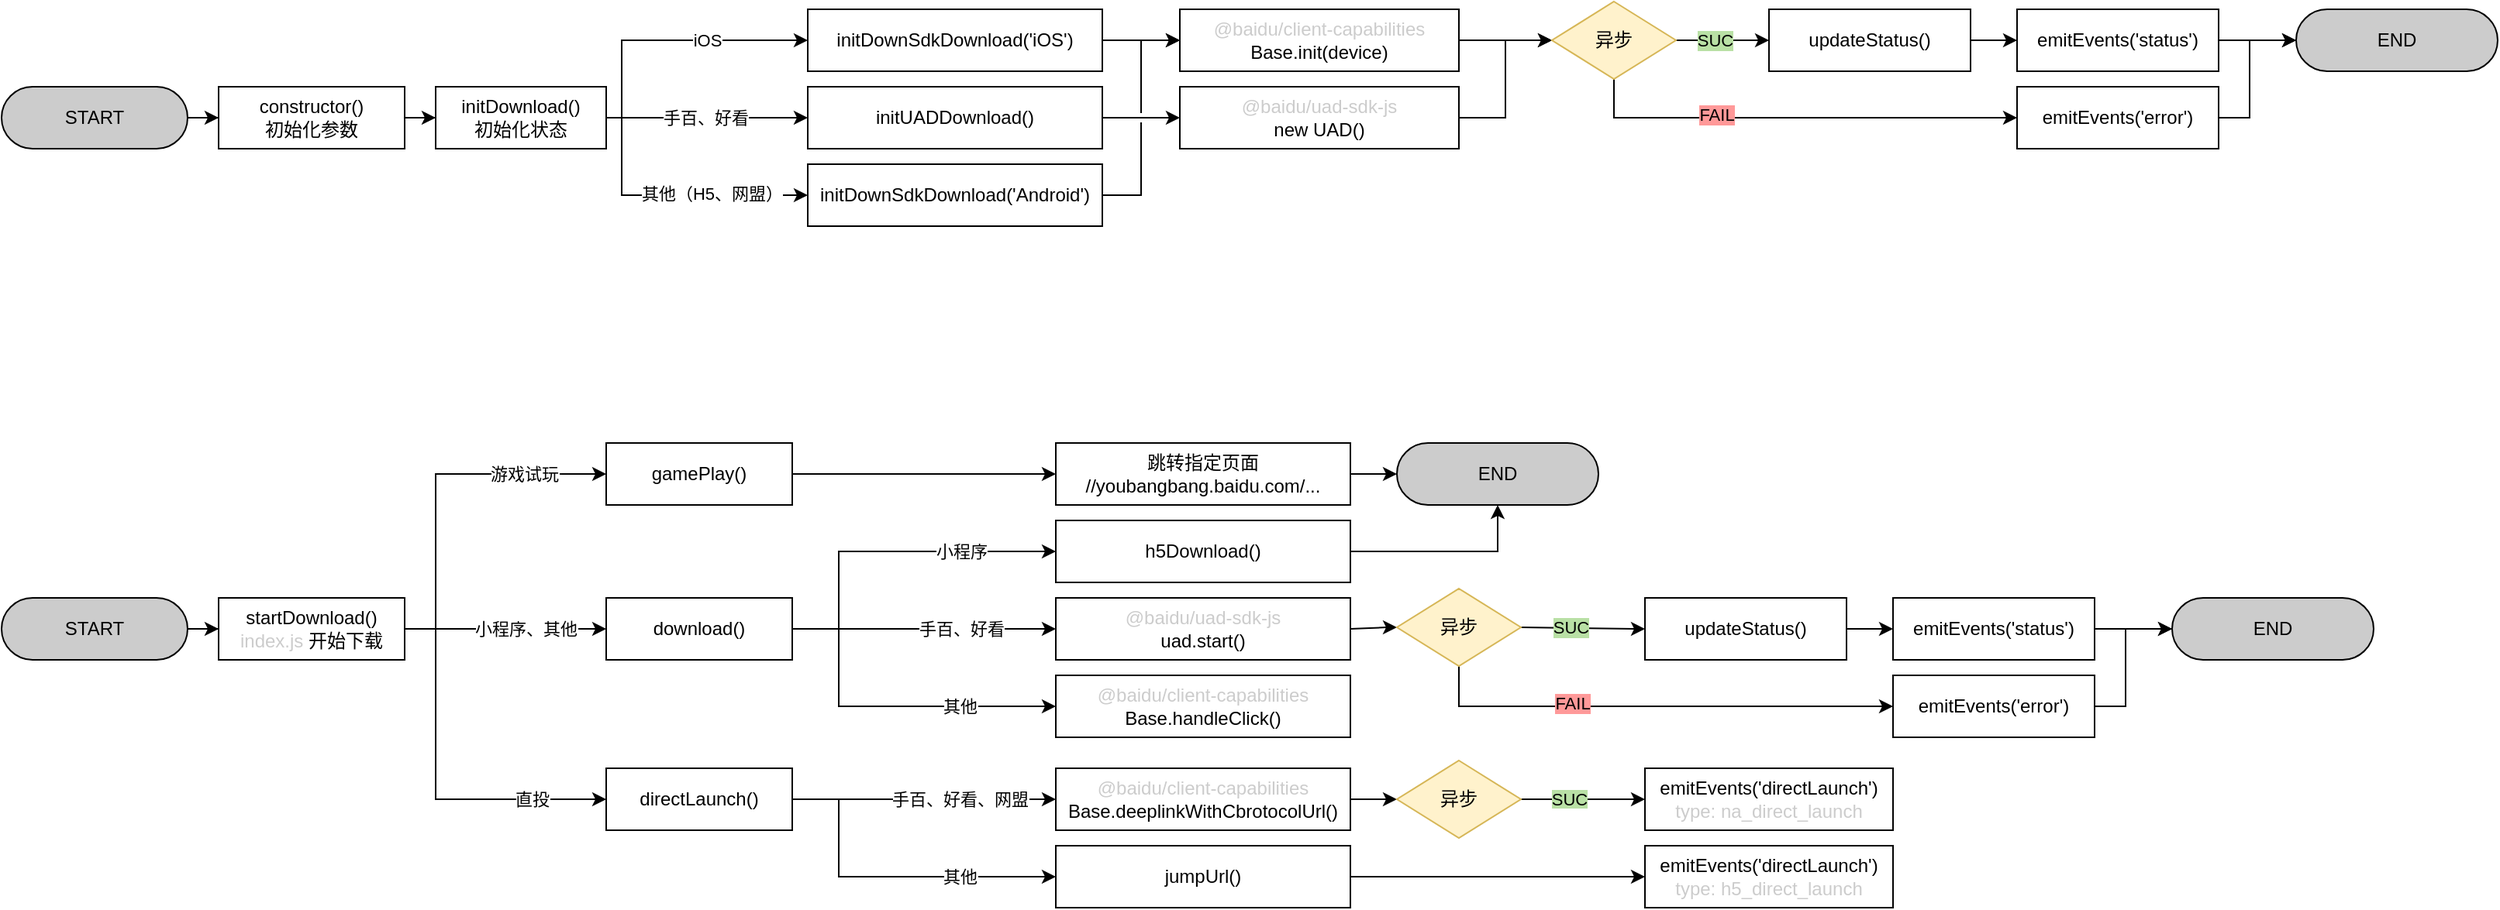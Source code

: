 <mxfile version="14.5.1" type="github">
  <diagram id="csZdatbT-MLVtHTUtJWY" name="第 1 页">
    <mxGraphModel dx="898" dy="623" grid="1" gridSize="10" guides="1" tooltips="1" connect="1" arrows="1" fold="1" page="1" pageScale="1" pageWidth="1169" pageHeight="827" math="0" shadow="0">
      <root>
        <mxCell id="0" />
        <mxCell id="1" parent="0" />
        <mxCell id="Eo1RPKwqrtq_0uB-Q4vs-5" value="" style="edgeStyle=orthogonalEdgeStyle;rounded=0;orthogonalLoop=1;jettySize=auto;html=1;" edge="1" parent="1" source="Eo1RPKwqrtq_0uB-Q4vs-3" target="Eo1RPKwqrtq_0uB-Q4vs-4">
          <mxGeometry relative="1" as="geometry" />
        </mxCell>
        <mxCell id="Eo1RPKwqrtq_0uB-Q4vs-3" value="START" style="rounded=1;whiteSpace=wrap;html=1;arcSize=50;fillColor=#CCCCCC;" vertex="1" parent="1">
          <mxGeometry x="40" y="90" width="120" height="40" as="geometry" />
        </mxCell>
        <mxCell id="Eo1RPKwqrtq_0uB-Q4vs-7" value="" style="edgeStyle=orthogonalEdgeStyle;rounded=0;orthogonalLoop=1;jettySize=auto;html=1;" edge="1" parent="1" source="Eo1RPKwqrtq_0uB-Q4vs-4" target="Eo1RPKwqrtq_0uB-Q4vs-6">
          <mxGeometry relative="1" as="geometry" />
        </mxCell>
        <mxCell id="Eo1RPKwqrtq_0uB-Q4vs-4" value="constructor()&lt;br&gt;初始化参数" style="rounded=1;whiteSpace=wrap;html=1;arcSize=0;" vertex="1" parent="1">
          <mxGeometry x="180" y="90" width="120" height="40" as="geometry" />
        </mxCell>
        <mxCell id="Eo1RPKwqrtq_0uB-Q4vs-10" value="" style="edgeStyle=orthogonalEdgeStyle;rounded=0;orthogonalLoop=1;jettySize=auto;html=1;" edge="1" parent="1" source="Eo1RPKwqrtq_0uB-Q4vs-6" target="Eo1RPKwqrtq_0uB-Q4vs-8">
          <mxGeometry relative="1" as="geometry">
            <Array as="points">
              <mxPoint x="440" y="110" />
              <mxPoint x="440" y="60" />
            </Array>
          </mxGeometry>
        </mxCell>
        <mxCell id="Eo1RPKwqrtq_0uB-Q4vs-11" value="iOS" style="edgeLabel;html=1;align=center;verticalAlign=middle;resizable=0;points=[];" vertex="1" connectable="0" parent="Eo1RPKwqrtq_0uB-Q4vs-10">
          <mxGeometry y="1" relative="1" as="geometry">
            <mxPoint x="25" y="1" as="offset" />
          </mxGeometry>
        </mxCell>
        <mxCell id="Eo1RPKwqrtq_0uB-Q4vs-22" value="" style="edgeStyle=orthogonalEdgeStyle;rounded=0;orthogonalLoop=1;jettySize=auto;html=1;" edge="1" parent="1" source="Eo1RPKwqrtq_0uB-Q4vs-6" target="Eo1RPKwqrtq_0uB-Q4vs-21">
          <mxGeometry relative="1" as="geometry" />
        </mxCell>
        <mxCell id="Eo1RPKwqrtq_0uB-Q4vs-26" value="手百、好看" style="edgeLabel;html=1;align=center;verticalAlign=middle;resizable=0;points=[];" vertex="1" connectable="0" parent="Eo1RPKwqrtq_0uB-Q4vs-22">
          <mxGeometry x="-0.2" y="-4" relative="1" as="geometry">
            <mxPoint x="12" y="-4" as="offset" />
          </mxGeometry>
        </mxCell>
        <mxCell id="Eo1RPKwqrtq_0uB-Q4vs-28" style="edgeStyle=orthogonalEdgeStyle;rounded=0;orthogonalLoop=1;jettySize=auto;html=1;entryX=0;entryY=0.5;entryDx=0;entryDy=0;" edge="1" parent="1" source="Eo1RPKwqrtq_0uB-Q4vs-6" target="Eo1RPKwqrtq_0uB-Q4vs-27">
          <mxGeometry relative="1" as="geometry">
            <Array as="points">
              <mxPoint x="440" y="110" />
              <mxPoint x="440" y="160" />
            </Array>
          </mxGeometry>
        </mxCell>
        <mxCell id="Eo1RPKwqrtq_0uB-Q4vs-29" value="其他（H5、网盟）" style="edgeLabel;html=1;align=center;verticalAlign=middle;resizable=0;points=[];" vertex="1" connectable="0" parent="Eo1RPKwqrtq_0uB-Q4vs-28">
          <mxGeometry x="0.306" y="1" relative="1" as="geometry">
            <mxPoint as="offset" />
          </mxGeometry>
        </mxCell>
        <mxCell id="Eo1RPKwqrtq_0uB-Q4vs-6" value="initDownload()&lt;br&gt;初始化状态" style="rounded=1;whiteSpace=wrap;html=1;arcSize=0;" vertex="1" parent="1">
          <mxGeometry x="320" y="90" width="110" height="40" as="geometry" />
        </mxCell>
        <mxCell id="Eo1RPKwqrtq_0uB-Q4vs-31" value="" style="edgeStyle=orthogonalEdgeStyle;rounded=0;orthogonalLoop=1;jettySize=auto;html=1;" edge="1" parent="1" source="Eo1RPKwqrtq_0uB-Q4vs-8" target="Eo1RPKwqrtq_0uB-Q4vs-30">
          <mxGeometry relative="1" as="geometry" />
        </mxCell>
        <mxCell id="Eo1RPKwqrtq_0uB-Q4vs-8" value="initDownSdkDownload(&#39;iOS&#39;)" style="whiteSpace=wrap;html=1;rounded=1;arcSize=0;" vertex="1" parent="1">
          <mxGeometry x="560" y="40" width="190" height="40" as="geometry" />
        </mxCell>
        <mxCell id="Eo1RPKwqrtq_0uB-Q4vs-43" value="" style="edgeStyle=orthogonalEdgeStyle;rounded=0;orthogonalLoop=1;jettySize=auto;html=1;jumpStyle=arc;" edge="1" parent="1" source="Eo1RPKwqrtq_0uB-Q4vs-21" target="Eo1RPKwqrtq_0uB-Q4vs-42">
          <mxGeometry relative="1" as="geometry" />
        </mxCell>
        <mxCell id="Eo1RPKwqrtq_0uB-Q4vs-21" value="initUADDownload()" style="rounded=1;whiteSpace=wrap;html=1;arcSize=0;" vertex="1" parent="1">
          <mxGeometry x="560" y="90" width="190" height="40" as="geometry" />
        </mxCell>
        <mxCell id="Eo1RPKwqrtq_0uB-Q4vs-32" style="edgeStyle=orthogonalEdgeStyle;rounded=0;orthogonalLoop=1;jettySize=auto;html=1;entryX=0;entryY=0.5;entryDx=0;entryDy=0;jumpStyle=gap;" edge="1" parent="1" source="Eo1RPKwqrtq_0uB-Q4vs-27" target="Eo1RPKwqrtq_0uB-Q4vs-30">
          <mxGeometry relative="1" as="geometry" />
        </mxCell>
        <mxCell id="Eo1RPKwqrtq_0uB-Q4vs-27" value="initDownSdkDownload(&#39;Android&#39;)" style="rounded=1;whiteSpace=wrap;html=1;arcSize=0;" vertex="1" parent="1">
          <mxGeometry x="560" y="140" width="190" height="40" as="geometry" />
        </mxCell>
        <mxCell id="Eo1RPKwqrtq_0uB-Q4vs-67" value="" style="edgeStyle=orthogonalEdgeStyle;rounded=0;jumpStyle=gap;orthogonalLoop=1;jettySize=auto;html=1;fontColor=#000000;" edge="1" parent="1" source="Eo1RPKwqrtq_0uB-Q4vs-30" target="Eo1RPKwqrtq_0uB-Q4vs-65">
          <mxGeometry relative="1" as="geometry" />
        </mxCell>
        <mxCell id="Eo1RPKwqrtq_0uB-Q4vs-30" value="&lt;font color=&quot;#cccccc&quot;&gt;@baidu/client-capabilities&lt;br&gt;&lt;/font&gt;Base.init(device)" style="whiteSpace=wrap;html=1;rounded=1;arcSize=0;" vertex="1" parent="1">
          <mxGeometry x="800" y="40" width="180" height="40" as="geometry" />
        </mxCell>
        <mxCell id="Eo1RPKwqrtq_0uB-Q4vs-36" value="" style="edgeStyle=orthogonalEdgeStyle;rounded=0;orthogonalLoop=1;jettySize=auto;html=1;" edge="1" parent="1" source="Eo1RPKwqrtq_0uB-Q4vs-33" target="Eo1RPKwqrtq_0uB-Q4vs-35">
          <mxGeometry relative="1" as="geometry" />
        </mxCell>
        <mxCell id="Eo1RPKwqrtq_0uB-Q4vs-33" value="updateStatus()" style="whiteSpace=wrap;html=1;rounded=1;arcSize=0;" vertex="1" parent="1">
          <mxGeometry x="1180" y="40" width="130" height="40" as="geometry" />
        </mxCell>
        <mxCell id="Eo1RPKwqrtq_0uB-Q4vs-51" value="" style="edgeStyle=orthogonalEdgeStyle;rounded=0;jumpStyle=gap;orthogonalLoop=1;jettySize=auto;html=1;fontColor=#000000;" edge="1" parent="1" source="Eo1RPKwqrtq_0uB-Q4vs-35" target="Eo1RPKwqrtq_0uB-Q4vs-50">
          <mxGeometry relative="1" as="geometry" />
        </mxCell>
        <mxCell id="Eo1RPKwqrtq_0uB-Q4vs-35" value="emitEvents(&#39;status&#39;)" style="whiteSpace=wrap;html=1;rounded=1;arcSize=0;" vertex="1" parent="1">
          <mxGeometry x="1340" y="40" width="130" height="40" as="geometry" />
        </mxCell>
        <mxCell id="Eo1RPKwqrtq_0uB-Q4vs-68" value="" style="edgeStyle=orthogonalEdgeStyle;rounded=0;jumpStyle=gap;orthogonalLoop=1;jettySize=auto;html=1;fontColor=#000000;entryX=0;entryY=0.5;entryDx=0;entryDy=0;" edge="1" parent="1" source="Eo1RPKwqrtq_0uB-Q4vs-42" target="Eo1RPKwqrtq_0uB-Q4vs-65">
          <mxGeometry relative="1" as="geometry" />
        </mxCell>
        <mxCell id="Eo1RPKwqrtq_0uB-Q4vs-42" value="&lt;font color=&quot;#cccccc&quot;&gt;@baidu/uad-sdk-js&lt;br&gt;&lt;/font&gt;new UAD()" style="rounded=1;whiteSpace=wrap;html=1;arcSize=0;" vertex="1" parent="1">
          <mxGeometry x="800" y="90" width="180" height="40" as="geometry" />
        </mxCell>
        <mxCell id="Eo1RPKwqrtq_0uB-Q4vs-50" value="END" style="whiteSpace=wrap;html=1;rounded=1;arcSize=50;fillColor=#CCCCCC;" vertex="1" parent="1">
          <mxGeometry x="1520" y="40" width="130" height="40" as="geometry" />
        </mxCell>
        <mxCell id="Eo1RPKwqrtq_0uB-Q4vs-69" value="" style="edgeStyle=orthogonalEdgeStyle;rounded=0;jumpStyle=gap;orthogonalLoop=1;jettySize=auto;html=1;fontColor=#000000;" edge="1" parent="1" source="Eo1RPKwqrtq_0uB-Q4vs-65" target="Eo1RPKwqrtq_0uB-Q4vs-33">
          <mxGeometry relative="1" as="geometry" />
        </mxCell>
        <mxCell id="Eo1RPKwqrtq_0uB-Q4vs-70" value="SUC" style="edgeLabel;html=1;align=center;verticalAlign=middle;resizable=0;points=[];fontColor=#000000;labelBackgroundColor=#B9E0A5;" vertex="1" connectable="0" parent="Eo1RPKwqrtq_0uB-Q4vs-69">
          <mxGeometry x="-0.333" y="-2" relative="1" as="geometry">
            <mxPoint x="5" y="-2" as="offset" />
          </mxGeometry>
        </mxCell>
        <mxCell id="Eo1RPKwqrtq_0uB-Q4vs-72" style="edgeStyle=orthogonalEdgeStyle;rounded=0;jumpStyle=gap;orthogonalLoop=1;jettySize=auto;html=1;entryX=0;entryY=0.5;entryDx=0;entryDy=0;fontColor=#000000;exitX=0.5;exitY=1;exitDx=0;exitDy=0;" edge="1" parent="1" source="Eo1RPKwqrtq_0uB-Q4vs-65" target="Eo1RPKwqrtq_0uB-Q4vs-71">
          <mxGeometry relative="1" as="geometry" />
        </mxCell>
        <mxCell id="Eo1RPKwqrtq_0uB-Q4vs-73" value="FAIL" style="edgeLabel;html=1;align=center;verticalAlign=middle;resizable=0;points=[];fontColor=#000000;labelBackgroundColor=#FF9999;" vertex="1" connectable="0" parent="Eo1RPKwqrtq_0uB-Q4vs-72">
          <mxGeometry x="-0.27" y="-3" relative="1" as="geometry">
            <mxPoint x="-13" y="-5" as="offset" />
          </mxGeometry>
        </mxCell>
        <mxCell id="Eo1RPKwqrtq_0uB-Q4vs-65" value="异步" style="rhombus;whiteSpace=wrap;html=1;labelBackgroundColor=none;fillColor=#fff2cc;strokeColor=#d6b656;" vertex="1" parent="1">
          <mxGeometry x="1040" y="35" width="80" height="50" as="geometry" />
        </mxCell>
        <mxCell id="Eo1RPKwqrtq_0uB-Q4vs-74" style="edgeStyle=orthogonalEdgeStyle;rounded=0;jumpStyle=gap;orthogonalLoop=1;jettySize=auto;html=1;fontColor=#000000;entryX=0;entryY=0.5;entryDx=0;entryDy=0;" edge="1" parent="1" source="Eo1RPKwqrtq_0uB-Q4vs-71" target="Eo1RPKwqrtq_0uB-Q4vs-50">
          <mxGeometry relative="1" as="geometry">
            <mxPoint x="1490" y="60" as="targetPoint" />
            <Array as="points">
              <mxPoint x="1490" y="110" />
              <mxPoint x="1490" y="60" />
            </Array>
          </mxGeometry>
        </mxCell>
        <mxCell id="Eo1RPKwqrtq_0uB-Q4vs-71" value="emitEvents(&#39;error&#39;)" style="whiteSpace=wrap;html=1;rounded=1;arcSize=0;" vertex="1" parent="1">
          <mxGeometry x="1340" y="90" width="130" height="40" as="geometry" />
        </mxCell>
        <mxCell id="Eo1RPKwqrtq_0uB-Q4vs-78" value="" style="edgeStyle=orthogonalEdgeStyle;rounded=0;jumpStyle=gap;orthogonalLoop=1;jettySize=auto;html=1;fontColor=#000000;" edge="1" parent="1" source="Eo1RPKwqrtq_0uB-Q4vs-76" target="Eo1RPKwqrtq_0uB-Q4vs-77">
          <mxGeometry relative="1" as="geometry" />
        </mxCell>
        <mxCell id="Eo1RPKwqrtq_0uB-Q4vs-76" value="START" style="rounded=1;whiteSpace=wrap;html=1;arcSize=50;fillColor=#CCCCCC;" vertex="1" parent="1">
          <mxGeometry x="40" y="420" width="120" height="40" as="geometry" />
        </mxCell>
        <mxCell id="Eo1RPKwqrtq_0uB-Q4vs-82" value="" style="edgeStyle=orthogonalEdgeStyle;rounded=0;jumpStyle=gap;orthogonalLoop=1;jettySize=auto;html=1;fontColor=#000000;entryX=0;entryY=0.5;entryDx=0;entryDy=0;" edge="1" parent="1" source="Eo1RPKwqrtq_0uB-Q4vs-77" target="Eo1RPKwqrtq_0uB-Q4vs-81">
          <mxGeometry relative="1" as="geometry" />
        </mxCell>
        <mxCell id="Eo1RPKwqrtq_0uB-Q4vs-83" value="小程序、其他" style="edgeLabel;html=1;align=center;verticalAlign=middle;resizable=0;points=[];fontColor=#000000;" vertex="1" connectable="0" parent="Eo1RPKwqrtq_0uB-Q4vs-82">
          <mxGeometry x="-0.414" y="4" relative="1" as="geometry">
            <mxPoint x="40" y="4" as="offset" />
          </mxGeometry>
        </mxCell>
        <mxCell id="Eo1RPKwqrtq_0uB-Q4vs-84" style="edgeStyle=orthogonalEdgeStyle;rounded=0;jumpStyle=gap;orthogonalLoop=1;jettySize=auto;html=1;fontColor=#000000;entryX=0;entryY=0.5;entryDx=0;entryDy=0;exitX=1;exitY=0.5;exitDx=0;exitDy=0;" edge="1" parent="1" source="Eo1RPKwqrtq_0uB-Q4vs-77" target="Eo1RPKwqrtq_0uB-Q4vs-85">
          <mxGeometry relative="1" as="geometry">
            <mxPoint x="350" y="470" as="targetPoint" />
            <Array as="points">
              <mxPoint x="320" y="440" />
              <mxPoint x="320" y="340" />
            </Array>
          </mxGeometry>
        </mxCell>
        <mxCell id="Eo1RPKwqrtq_0uB-Q4vs-86" value="游戏试玩" style="edgeLabel;html=1;align=center;verticalAlign=middle;resizable=0;points=[];fontColor=#000000;" vertex="1" connectable="0" parent="Eo1RPKwqrtq_0uB-Q4vs-84">
          <mxGeometry x="0.351" y="-5" relative="1" as="geometry">
            <mxPoint x="21.67" y="-5" as="offset" />
          </mxGeometry>
        </mxCell>
        <mxCell id="Eo1RPKwqrtq_0uB-Q4vs-89" style="edgeStyle=orthogonalEdgeStyle;rounded=0;jumpStyle=gap;orthogonalLoop=1;jettySize=auto;html=1;entryX=0;entryY=0.5;entryDx=0;entryDy=0;fontColor=#000000;exitX=1;exitY=0.5;exitDx=0;exitDy=0;" edge="1" parent="1" source="Eo1RPKwqrtq_0uB-Q4vs-77" target="Eo1RPKwqrtq_0uB-Q4vs-87">
          <mxGeometry relative="1" as="geometry">
            <Array as="points">
              <mxPoint x="320" y="440" />
              <mxPoint x="320" y="550" />
            </Array>
          </mxGeometry>
        </mxCell>
        <mxCell id="Eo1RPKwqrtq_0uB-Q4vs-90" value="直投" style="edgeLabel;html=1;align=center;verticalAlign=middle;resizable=0;points=[];fontColor=#000000;" vertex="1" connectable="0" parent="Eo1RPKwqrtq_0uB-Q4vs-89">
          <mxGeometry x="0.422" y="-1" relative="1" as="geometry">
            <mxPoint x="21.67" y="-1" as="offset" />
          </mxGeometry>
        </mxCell>
        <mxCell id="Eo1RPKwqrtq_0uB-Q4vs-77" value="startDownload()&lt;br&gt;&lt;font color=&quot;#cccccc&quot;&gt;index.js&lt;/font&gt; 开始下载" style="rounded=1;whiteSpace=wrap;html=1;arcSize=0;" vertex="1" parent="1">
          <mxGeometry x="180" y="420" width="120" height="40" as="geometry" />
        </mxCell>
        <mxCell id="Eo1RPKwqrtq_0uB-Q4vs-104" value="" style="edgeStyle=orthogonalEdgeStyle;rounded=0;jumpStyle=gap;orthogonalLoop=1;jettySize=auto;html=1;fontColor=#000000;exitX=1;exitY=0.5;exitDx=0;exitDy=0;" edge="1" parent="1" source="Eo1RPKwqrtq_0uB-Q4vs-81" target="Eo1RPKwqrtq_0uB-Q4vs-103">
          <mxGeometry relative="1" as="geometry">
            <Array as="points">
              <mxPoint x="580" y="440" />
              <mxPoint x="580" y="390" />
            </Array>
          </mxGeometry>
        </mxCell>
        <mxCell id="Eo1RPKwqrtq_0uB-Q4vs-105" value="小程序" style="edgeLabel;html=1;align=center;verticalAlign=middle;resizable=0;points=[];fontColor=#000000;" vertex="1" connectable="0" parent="Eo1RPKwqrtq_0uB-Q4vs-104">
          <mxGeometry x="0.183" y="1" relative="1" as="geometry">
            <mxPoint x="29.17" y="1" as="offset" />
          </mxGeometry>
        </mxCell>
        <mxCell id="Eo1RPKwqrtq_0uB-Q4vs-106" style="edgeStyle=orthogonalEdgeStyle;rounded=0;jumpStyle=gap;orthogonalLoop=1;jettySize=auto;html=1;fontColor=#000000;entryX=0;entryY=0.5;entryDx=0;entryDy=0;" edge="1" parent="1" source="Eo1RPKwqrtq_0uB-Q4vs-81" target="Eo1RPKwqrtq_0uB-Q4vs-107">
          <mxGeometry relative="1" as="geometry">
            <mxPoint x="570" y="440" as="targetPoint" />
            <Array as="points">
              <mxPoint x="550" y="440" />
              <mxPoint x="550" y="440" />
            </Array>
          </mxGeometry>
        </mxCell>
        <mxCell id="Eo1RPKwqrtq_0uB-Q4vs-109" value="手百、好看" style="edgeLabel;html=1;align=center;verticalAlign=middle;resizable=0;points=[];fontColor=#000000;" vertex="1" connectable="0" parent="Eo1RPKwqrtq_0uB-Q4vs-106">
          <mxGeometry x="0.242" relative="1" as="geometry">
            <mxPoint x="3.33" as="offset" />
          </mxGeometry>
        </mxCell>
        <mxCell id="Eo1RPKwqrtq_0uB-Q4vs-111" style="edgeStyle=orthogonalEdgeStyle;rounded=0;jumpStyle=gap;orthogonalLoop=1;jettySize=auto;html=1;entryX=0;entryY=0.5;entryDx=0;entryDy=0;fontColor=#000000;exitX=1;exitY=0.5;exitDx=0;exitDy=0;" edge="1" parent="1" source="Eo1RPKwqrtq_0uB-Q4vs-81" target="Eo1RPKwqrtq_0uB-Q4vs-110">
          <mxGeometry relative="1" as="geometry">
            <Array as="points">
              <mxPoint x="580" y="440" />
              <mxPoint x="580" y="490" />
            </Array>
          </mxGeometry>
        </mxCell>
        <mxCell id="Eo1RPKwqrtq_0uB-Q4vs-112" value="其他" style="edgeLabel;html=1;align=center;verticalAlign=middle;resizable=0;points=[];fontColor=#000000;" vertex="1" connectable="0" parent="Eo1RPKwqrtq_0uB-Q4vs-111">
          <mxGeometry x="0.443" y="1" relative="1" as="geometry">
            <mxPoint x="-0.83" y="1" as="offset" />
          </mxGeometry>
        </mxCell>
        <mxCell id="Eo1RPKwqrtq_0uB-Q4vs-81" value="download()" style="rounded=1;whiteSpace=wrap;html=1;arcSize=0;" vertex="1" parent="1">
          <mxGeometry x="430" y="420" width="120" height="40" as="geometry" />
        </mxCell>
        <mxCell id="Eo1RPKwqrtq_0uB-Q4vs-94" value="" style="edgeStyle=orthogonalEdgeStyle;rounded=0;jumpStyle=gap;orthogonalLoop=1;jettySize=auto;html=1;fontColor=#000000;" edge="1" parent="1" source="Eo1RPKwqrtq_0uB-Q4vs-85" target="Eo1RPKwqrtq_0uB-Q4vs-93">
          <mxGeometry relative="1" as="geometry" />
        </mxCell>
        <mxCell id="Eo1RPKwqrtq_0uB-Q4vs-85" value="gamePlay()" style="rounded=1;whiteSpace=wrap;html=1;arcSize=0;" vertex="1" parent="1">
          <mxGeometry x="430" y="320" width="120" height="40" as="geometry" />
        </mxCell>
        <mxCell id="Eo1RPKwqrtq_0uB-Q4vs-113" style="edgeStyle=orthogonalEdgeStyle;rounded=0;jumpStyle=gap;orthogonalLoop=1;jettySize=auto;html=1;fontColor=#000000;entryX=0;entryY=0.5;entryDx=0;entryDy=0;exitX=1;exitY=0.5;exitDx=0;exitDy=0;" edge="1" parent="1" source="Eo1RPKwqrtq_0uB-Q4vs-87" target="Eo1RPKwqrtq_0uB-Q4vs-114">
          <mxGeometry relative="1" as="geometry">
            <mxPoint x="480" y="550" as="targetPoint" />
            <Array as="points">
              <mxPoint x="560" y="550" />
              <mxPoint x="560" y="550" />
            </Array>
          </mxGeometry>
        </mxCell>
        <mxCell id="Eo1RPKwqrtq_0uB-Q4vs-115" value="手百、好看、网盟" style="edgeLabel;html=1;align=center;verticalAlign=middle;resizable=0;points=[];fontColor=#000000;" vertex="1" connectable="0" parent="Eo1RPKwqrtq_0uB-Q4vs-113">
          <mxGeometry x="0.43" relative="1" as="geometry">
            <mxPoint x="-13.33" as="offset" />
          </mxGeometry>
        </mxCell>
        <mxCell id="Eo1RPKwqrtq_0uB-Q4vs-123" style="edgeStyle=orthogonalEdgeStyle;rounded=0;jumpStyle=gap;orthogonalLoop=1;jettySize=auto;html=1;fontColor=#000000;entryX=0;entryY=0.5;entryDx=0;entryDy=0;exitX=1;exitY=0.5;exitDx=0;exitDy=0;" edge="1" parent="1" source="Eo1RPKwqrtq_0uB-Q4vs-87" target="Eo1RPKwqrtq_0uB-Q4vs-124">
          <mxGeometry relative="1" as="geometry">
            <mxPoint x="580" y="660" as="targetPoint" />
            <Array as="points">
              <mxPoint x="580" y="550" />
              <mxPoint x="580" y="600" />
            </Array>
          </mxGeometry>
        </mxCell>
        <mxCell id="Eo1RPKwqrtq_0uB-Q4vs-126" value="其他" style="edgeLabel;html=1;align=center;verticalAlign=middle;resizable=0;points=[];fontColor=#000000;" vertex="1" connectable="0" parent="Eo1RPKwqrtq_0uB-Q4vs-123">
          <mxGeometry x="0.488" y="-3" relative="1" as="geometry">
            <mxPoint x="-5.83" y="-3" as="offset" />
          </mxGeometry>
        </mxCell>
        <mxCell id="Eo1RPKwqrtq_0uB-Q4vs-87" value="directLaunch()" style="rounded=1;whiteSpace=wrap;html=1;arcSize=0;" vertex="1" parent="1">
          <mxGeometry x="430" y="530" width="120" height="40" as="geometry" />
        </mxCell>
        <mxCell id="Eo1RPKwqrtq_0uB-Q4vs-100" value="" style="edgeStyle=orthogonalEdgeStyle;rounded=0;jumpStyle=gap;orthogonalLoop=1;jettySize=auto;html=1;fontColor=#000000;" edge="1" parent="1" source="Eo1RPKwqrtq_0uB-Q4vs-93" target="Eo1RPKwqrtq_0uB-Q4vs-98">
          <mxGeometry relative="1" as="geometry" />
        </mxCell>
        <mxCell id="Eo1RPKwqrtq_0uB-Q4vs-93" value="跳转指定页面&lt;br&gt;//youbangbang.baidu.com/..." style="rounded=1;whiteSpace=wrap;html=1;arcSize=0;" vertex="1" parent="1">
          <mxGeometry x="720" y="320" width="190" height="40" as="geometry" />
        </mxCell>
        <mxCell id="Eo1RPKwqrtq_0uB-Q4vs-98" value="END" style="whiteSpace=wrap;html=1;rounded=1;arcSize=50;fillColor=#CCCCCC;" vertex="1" parent="1">
          <mxGeometry x="940" y="320" width="130" height="40" as="geometry" />
        </mxCell>
        <mxCell id="Eo1RPKwqrtq_0uB-Q4vs-129" style="edgeStyle=orthogonalEdgeStyle;rounded=0;jumpStyle=gap;orthogonalLoop=1;jettySize=auto;html=1;entryX=0.5;entryY=1;entryDx=0;entryDy=0;fontColor=#000000;" edge="1" parent="1" source="Eo1RPKwqrtq_0uB-Q4vs-103" target="Eo1RPKwqrtq_0uB-Q4vs-98">
          <mxGeometry relative="1" as="geometry" />
        </mxCell>
        <mxCell id="Eo1RPKwqrtq_0uB-Q4vs-103" value="h5Download()" style="rounded=1;whiteSpace=wrap;html=1;arcSize=0;" vertex="1" parent="1">
          <mxGeometry x="720" y="370" width="190" height="40" as="geometry" />
        </mxCell>
        <mxCell id="Eo1RPKwqrtq_0uB-Q4vs-154" value="" style="edgeStyle=orthogonalEdgeStyle;rounded=0;jumpStyle=gap;orthogonalLoop=1;jettySize=auto;html=1;fontColor=#000000;" edge="1" parent="1" source="Eo1RPKwqrtq_0uB-Q4vs-107" target="Eo1RPKwqrtq_0uB-Q4vs-151">
          <mxGeometry relative="1" as="geometry" />
        </mxCell>
        <mxCell id="Eo1RPKwqrtq_0uB-Q4vs-107" value="&lt;font color=&quot;#cccccc&quot;&gt;@baidu/uad-sdk-js&lt;br&gt;&lt;/font&gt;uad.start()" style="rounded=1;whiteSpace=wrap;html=1;arcSize=0;" vertex="1" parent="1">
          <mxGeometry x="720" y="420" width="190" height="40" as="geometry" />
        </mxCell>
        <mxCell id="Eo1RPKwqrtq_0uB-Q4vs-110" value="&lt;font color=&quot;#cccccc&quot;&gt;@baidu/client-capabilities&lt;br&gt;&lt;/font&gt;Base.handleClick()" style="whiteSpace=wrap;html=1;rounded=1;arcSize=0;" vertex="1" parent="1">
          <mxGeometry x="720" y="470" width="190" height="40" as="geometry" />
        </mxCell>
        <mxCell id="Eo1RPKwqrtq_0uB-Q4vs-119" value="" style="edgeStyle=orthogonalEdgeStyle;rounded=0;jumpStyle=gap;orthogonalLoop=1;jettySize=auto;html=1;fontColor=#000000;" edge="1" parent="1" source="Eo1RPKwqrtq_0uB-Q4vs-114" target="Eo1RPKwqrtq_0uB-Q4vs-118">
          <mxGeometry relative="1" as="geometry" />
        </mxCell>
        <mxCell id="Eo1RPKwqrtq_0uB-Q4vs-114" value="&lt;font color=&quot;#cccccc&quot;&gt;@baidu/client-capabilities&lt;br&gt;&lt;/font&gt;Base.deeplinkWithCbrotocolUrl()" style="whiteSpace=wrap;html=1;rounded=1;arcSize=0;" vertex="1" parent="1">
          <mxGeometry x="720" y="530" width="190" height="40" as="geometry" />
        </mxCell>
        <mxCell id="Eo1RPKwqrtq_0uB-Q4vs-116" value="emitEvents(&#39;directLaunch&#39;)&lt;br&gt;&lt;font color=&quot;#cccccc&quot;&gt;type:&amp;nbsp;na_direct_launch&lt;/font&gt;" style="whiteSpace=wrap;html=1;rounded=1;arcSize=0;" vertex="1" parent="1">
          <mxGeometry x="1100" y="530" width="160" height="40" as="geometry" />
        </mxCell>
        <mxCell id="Eo1RPKwqrtq_0uB-Q4vs-120" value="" style="edgeStyle=orthogonalEdgeStyle;rounded=0;jumpStyle=gap;orthogonalLoop=1;jettySize=auto;html=1;fontColor=#000000;" edge="1" parent="1" source="Eo1RPKwqrtq_0uB-Q4vs-118" target="Eo1RPKwqrtq_0uB-Q4vs-116">
          <mxGeometry relative="1" as="geometry" />
        </mxCell>
        <mxCell id="Eo1RPKwqrtq_0uB-Q4vs-121" value="&lt;span style=&quot;background-color: rgb(185 , 224 , 165)&quot;&gt;SUC&lt;/span&gt;" style="edgeLabel;html=1;align=center;verticalAlign=middle;resizable=0;points=[];fontColor=#000000;" vertex="1" connectable="0" parent="Eo1RPKwqrtq_0uB-Q4vs-120">
          <mxGeometry x="0.033" y="4" relative="1" as="geometry">
            <mxPoint x="-11" y="4" as="offset" />
          </mxGeometry>
        </mxCell>
        <mxCell id="Eo1RPKwqrtq_0uB-Q4vs-118" value="异步" style="rhombus;whiteSpace=wrap;html=1;labelBackgroundColor=none;fillColor=#fff2cc;strokeColor=#d6b656;" vertex="1" parent="1">
          <mxGeometry x="940" y="525" width="80" height="50" as="geometry" />
        </mxCell>
        <mxCell id="Eo1RPKwqrtq_0uB-Q4vs-122" value="emitEvents(&#39;directLaunch&#39;)&lt;br&gt;&lt;font color=&quot;#cccccc&quot;&gt;type:&amp;nbsp;h5_direct_launch&lt;/font&gt;" style="whiteSpace=wrap;html=1;rounded=1;arcSize=0;" vertex="1" parent="1">
          <mxGeometry x="1100" y="580" width="160" height="40" as="geometry" />
        </mxCell>
        <mxCell id="Eo1RPKwqrtq_0uB-Q4vs-128" style="edgeStyle=orthogonalEdgeStyle;rounded=0;jumpStyle=gap;orthogonalLoop=1;jettySize=auto;html=1;entryX=0;entryY=0.5;entryDx=0;entryDy=0;fontColor=#000000;" edge="1" parent="1" source="Eo1RPKwqrtq_0uB-Q4vs-124" target="Eo1RPKwqrtq_0uB-Q4vs-122">
          <mxGeometry relative="1" as="geometry" />
        </mxCell>
        <mxCell id="Eo1RPKwqrtq_0uB-Q4vs-124" value="jumpUrl()" style="whiteSpace=wrap;html=1;rounded=1;arcSize=0;" vertex="1" parent="1">
          <mxGeometry x="720" y="580" width="190" height="40" as="geometry" />
        </mxCell>
        <mxCell id="Eo1RPKwqrtq_0uB-Q4vs-142" value="" style="edgeStyle=orthogonalEdgeStyle;rounded=0;orthogonalLoop=1;jettySize=auto;html=1;" edge="1" parent="1" source="Eo1RPKwqrtq_0uB-Q4vs-143" target="Eo1RPKwqrtq_0uB-Q4vs-145">
          <mxGeometry relative="1" as="geometry" />
        </mxCell>
        <mxCell id="Eo1RPKwqrtq_0uB-Q4vs-143" value="updateStatus()" style="whiteSpace=wrap;html=1;rounded=1;arcSize=0;" vertex="1" parent="1">
          <mxGeometry x="1100" y="420" width="130" height="40" as="geometry" />
        </mxCell>
        <mxCell id="Eo1RPKwqrtq_0uB-Q4vs-144" value="" style="edgeStyle=orthogonalEdgeStyle;rounded=0;jumpStyle=gap;orthogonalLoop=1;jettySize=auto;html=1;fontColor=#000000;" edge="1" parent="1" source="Eo1RPKwqrtq_0uB-Q4vs-145" target="Eo1RPKwqrtq_0uB-Q4vs-146">
          <mxGeometry relative="1" as="geometry" />
        </mxCell>
        <mxCell id="Eo1RPKwqrtq_0uB-Q4vs-145" value="emitEvents(&#39;status&#39;)" style="whiteSpace=wrap;html=1;rounded=1;arcSize=0;" vertex="1" parent="1">
          <mxGeometry x="1260" y="420" width="130" height="40" as="geometry" />
        </mxCell>
        <mxCell id="Eo1RPKwqrtq_0uB-Q4vs-146" value="END" style="whiteSpace=wrap;html=1;rounded=1;arcSize=50;fillColor=#CCCCCC;" vertex="1" parent="1">
          <mxGeometry x="1440" y="420" width="130" height="40" as="geometry" />
        </mxCell>
        <mxCell id="Eo1RPKwqrtq_0uB-Q4vs-147" value="" style="edgeStyle=orthogonalEdgeStyle;rounded=0;jumpStyle=gap;orthogonalLoop=1;jettySize=auto;html=1;fontColor=#000000;" edge="1" parent="1" source="Eo1RPKwqrtq_0uB-Q4vs-151" target="Eo1RPKwqrtq_0uB-Q4vs-143">
          <mxGeometry relative="1" as="geometry" />
        </mxCell>
        <mxCell id="Eo1RPKwqrtq_0uB-Q4vs-148" value="SUC" style="edgeLabel;html=1;align=center;verticalAlign=middle;resizable=0;points=[];fontColor=#000000;labelBackgroundColor=#B9E0A5;" vertex="1" connectable="0" parent="Eo1RPKwqrtq_0uB-Q4vs-147">
          <mxGeometry x="-0.333" y="-2" relative="1" as="geometry">
            <mxPoint x="5" y="-2" as="offset" />
          </mxGeometry>
        </mxCell>
        <mxCell id="Eo1RPKwqrtq_0uB-Q4vs-149" style="edgeStyle=orthogonalEdgeStyle;rounded=0;jumpStyle=gap;orthogonalLoop=1;jettySize=auto;html=1;entryX=0;entryY=0.5;entryDx=0;entryDy=0;fontColor=#000000;exitX=0.5;exitY=1;exitDx=0;exitDy=0;" edge="1" parent="1" source="Eo1RPKwqrtq_0uB-Q4vs-151" target="Eo1RPKwqrtq_0uB-Q4vs-153">
          <mxGeometry relative="1" as="geometry" />
        </mxCell>
        <mxCell id="Eo1RPKwqrtq_0uB-Q4vs-150" value="FAIL" style="edgeLabel;html=1;align=center;verticalAlign=middle;resizable=0;points=[];fontColor=#000000;labelBackgroundColor=#FF9999;" vertex="1" connectable="0" parent="Eo1RPKwqrtq_0uB-Q4vs-149">
          <mxGeometry x="-0.27" y="-3" relative="1" as="geometry">
            <mxPoint x="-13" y="-5" as="offset" />
          </mxGeometry>
        </mxCell>
        <mxCell id="Eo1RPKwqrtq_0uB-Q4vs-151" value="异步" style="rhombus;whiteSpace=wrap;html=1;labelBackgroundColor=none;fillColor=#fff2cc;strokeColor=#d6b656;" vertex="1" parent="1">
          <mxGeometry x="940" y="414" width="80" height="50" as="geometry" />
        </mxCell>
        <mxCell id="Eo1RPKwqrtq_0uB-Q4vs-152" style="edgeStyle=orthogonalEdgeStyle;rounded=0;jumpStyle=gap;orthogonalLoop=1;jettySize=auto;html=1;fontColor=#000000;entryX=0;entryY=0.5;entryDx=0;entryDy=0;" edge="1" parent="1" source="Eo1RPKwqrtq_0uB-Q4vs-153" target="Eo1RPKwqrtq_0uB-Q4vs-146">
          <mxGeometry relative="1" as="geometry">
            <mxPoint x="1410" y="440" as="targetPoint" />
            <Array as="points">
              <mxPoint x="1410" y="490" />
              <mxPoint x="1410" y="440" />
            </Array>
          </mxGeometry>
        </mxCell>
        <mxCell id="Eo1RPKwqrtq_0uB-Q4vs-153" value="emitEvents(&#39;error&#39;)" style="whiteSpace=wrap;html=1;rounded=1;arcSize=0;" vertex="1" parent="1">
          <mxGeometry x="1260" y="470" width="130" height="40" as="geometry" />
        </mxCell>
      </root>
    </mxGraphModel>
  </diagram>
</mxfile>
